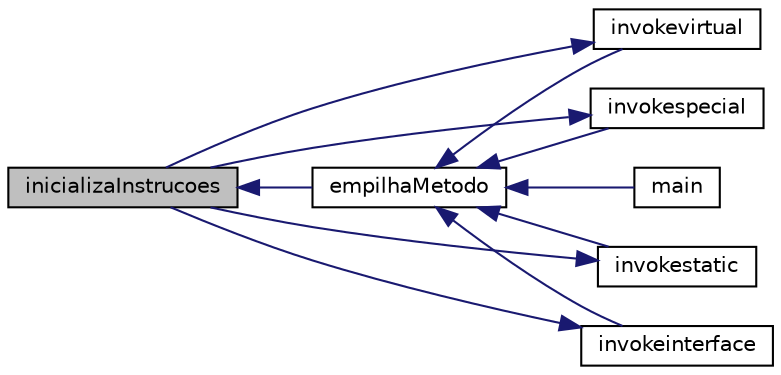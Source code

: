 digraph "inicializaInstrucoes"
{
 // INTERACTIVE_SVG=YES
  edge [fontname="Helvetica",fontsize="10",labelfontname="Helvetica",labelfontsize="10"];
  node [fontname="Helvetica",fontsize="10",shape=record];
  rankdir="LR";
  Node1908 [label="inicializaInstrucoes",height=0.2,width=0.4,color="black", fillcolor="grey75", style="filled", fontcolor="black"];
  Node1908 -> Node1909 [dir="back",color="midnightblue",fontsize="10",style="solid",fontname="Helvetica"];
  Node1909 [label="empilhaMetodo",height=0.2,width=0.4,color="black", fillcolor="white", style="filled",URL="$metodo_8h.html#a68acc5b3f2238f62b7d0ee50964183c1"];
  Node1909 -> Node1910 [dir="back",color="midnightblue",fontsize="10",style="solid",fontname="Helvetica"];
  Node1910 [label="invokevirtual",height=0.2,width=0.4,color="black", fillcolor="white", style="filled",URL="$instrucao_8h.html#a78801a57dd7317b58754d741e22607a7"];
  Node1910 -> Node1908 [dir="back",color="midnightblue",fontsize="10",style="solid",fontname="Helvetica"];
  Node1909 -> Node1911 [dir="back",color="midnightblue",fontsize="10",style="solid",fontname="Helvetica"];
  Node1911 [label="invokespecial",height=0.2,width=0.4,color="black", fillcolor="white", style="filled",URL="$instrucao_8h.html#aea396d65920fd2046b81c2b5742f8fc2"];
  Node1911 -> Node1908 [dir="back",color="midnightblue",fontsize="10",style="solid",fontname="Helvetica"];
  Node1909 -> Node1912 [dir="back",color="midnightblue",fontsize="10",style="solid",fontname="Helvetica"];
  Node1912 [label="invokestatic",height=0.2,width=0.4,color="black", fillcolor="white", style="filled",URL="$instrucao_8h.html#a99b74fdcaa5d59615718fc49f4cb1bf2"];
  Node1912 -> Node1908 [dir="back",color="midnightblue",fontsize="10",style="solid",fontname="Helvetica"];
  Node1909 -> Node1913 [dir="back",color="midnightblue",fontsize="10",style="solid",fontname="Helvetica"];
  Node1913 [label="invokeinterface",height=0.2,width=0.4,color="black", fillcolor="white", style="filled",URL="$instrucao_8h.html#a04465c61aa4c123ce79dc562244e7af8"];
  Node1913 -> Node1908 [dir="back",color="midnightblue",fontsize="10",style="solid",fontname="Helvetica"];
  Node1909 -> Node1914 [dir="back",color="midnightblue",fontsize="10",style="solid",fontname="Helvetica"];
  Node1914 [label="main",height=0.2,width=0.4,color="black", fillcolor="white", style="filled",URL="$main_8c.html#a0ddf1224851353fc92bfbff6f499fa97"];
}
